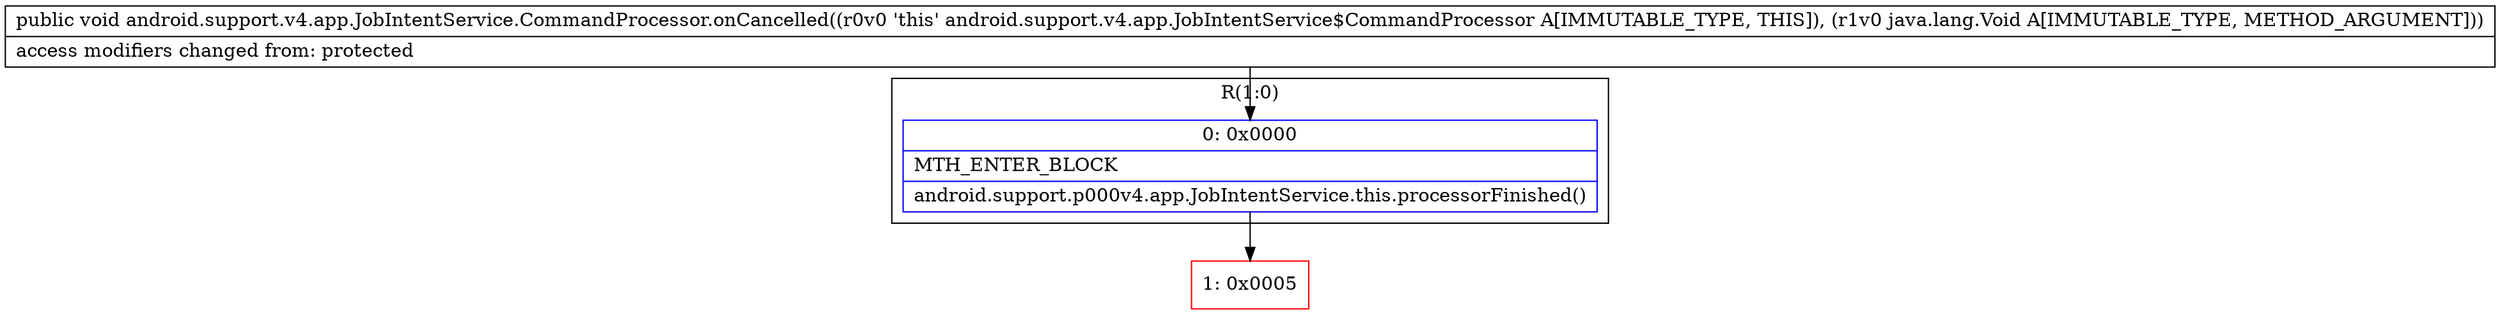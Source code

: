digraph "CFG forandroid.support.v4.app.JobIntentService.CommandProcessor.onCancelled(Ljava\/lang\/Void;)V" {
subgraph cluster_Region_624533827 {
label = "R(1:0)";
node [shape=record,color=blue];
Node_0 [shape=record,label="{0\:\ 0x0000|MTH_ENTER_BLOCK\l|android.support.p000v4.app.JobIntentService.this.processorFinished()\l}"];
}
Node_1 [shape=record,color=red,label="{1\:\ 0x0005}"];
MethodNode[shape=record,label="{public void android.support.v4.app.JobIntentService.CommandProcessor.onCancelled((r0v0 'this' android.support.v4.app.JobIntentService$CommandProcessor A[IMMUTABLE_TYPE, THIS]), (r1v0 java.lang.Void A[IMMUTABLE_TYPE, METHOD_ARGUMENT]))  | access modifiers changed from: protected\l}"];
MethodNode -> Node_0;
Node_0 -> Node_1;
}

